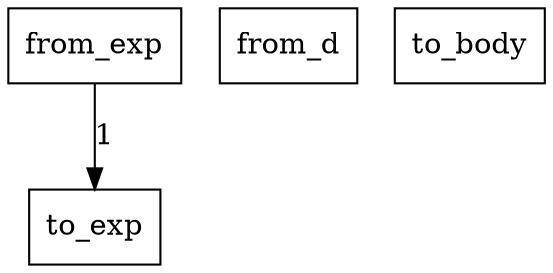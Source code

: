 digraph {
    graph [rankdir=TB
          ,bgcolor=transparent];
    node [shape=box
         ,fillcolor=white
         ,style=filled];
    0 [label=<from_exp>];
    1 [label=<from_d>];
    2 [label=<to_exp>];
    3 [label=<to_body>];
    0 -> 2 [label=1];
}